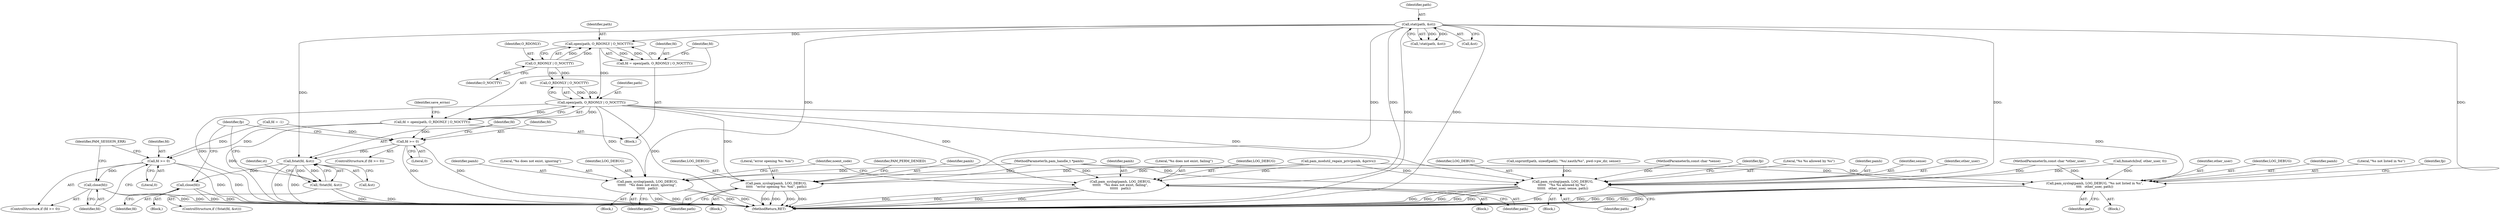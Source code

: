 digraph "0_altlinux_843807a3a90f52e7538be756616510730a24739a@API" {
"1000200" [label="(Call,open(path, O_RDONLY | O_NOCTTY))"];
"1000184" [label="(Call,stat(path, &st))"];
"1000202" [label="(Call,O_RDONLY | O_NOCTTY)"];
"1000198" [label="(Call,fd = open(path, O_RDONLY | O_NOCTTY))"];
"1000207" [label="(Call,open(path, O_RDONLY | O_NOCTTY))"];
"1000205" [label="(Call,fd = open(path, O_RDONLY | O_NOCTTY))"];
"1000222" [label="(Call,fd >= 0)"];
"1000225" [label="(Call,close(fd))"];
"1000230" [label="(Call,fd >= 0)"];
"1000236" [label="(Call,fstat(fd, &st))"];
"1000235" [label="(Call,!fstat(fd, &st))"];
"1000250" [label="(Call,close(fd))"];
"1000309" [label="(Call,pam_syslog(pamh, LOG_DEBUG,\n\t\t\t\t\t\t   \"%s %s allowed by %s\",\n\t\t\t\t\t\t   other_user, sense, path))"];
"1000323" [label="(Call,pam_syslog(pamh, LOG_DEBUG, \"%s not listed in %s\",\n\t\t\t\t   other_user, path))"];
"1000350" [label="(Call,pam_syslog(pamh, LOG_DEBUG,\n\t\t\t\t\t\t   \"%s does not exist, ignoring\",\n\t\t\t\t\t\t   path))"];
"1000360" [label="(Call,pam_syslog(pamh, LOG_DEBUG,\n\t\t\t\t\t\t   \"%s does not exist, failing\",\n\t\t\t\t\t\t   path))"];
"1000371" [label="(Call,pam_syslog(pamh, LOG_DEBUG,\n\t\t\t\t\t   \"error opening %s: %m\", path))"];
"1000234" [label="(ControlStructure,if (!fstat(fd, &st)))"];
"1000250" [label="(Call,close(fd))"];
"1000352" [label="(Identifier,LOG_DEBUG)"];
"1000203" [label="(Identifier,O_RDONLY)"];
"1000185" [label="(Identifier,path)"];
"1000313" [label="(Identifier,other_user)"];
"1000300" [label="(Call,fnmatch(buf, other_user, 0))"];
"1000361" [label="(Identifier,pamh)"];
"1000363" [label="(Literal,\"%s does not exist, failing\")"];
"1000230" [label="(Call,fd >= 0)"];
"1000208" [label="(Identifier,path)"];
"1000231" [label="(Identifier,fd)"];
"1000240" [label="(Block,)"];
"1000322" [label="(Block,)"];
"1000221" [label="(ControlStructure,if (fd >= 0))"];
"1000327" [label="(Identifier,other_user)"];
"1000349" [label="(Block,)"];
"1000325" [label="(Identifier,LOG_DEBUG)"];
"1000229" [label="(ControlStructure,if (fd >= 0))"];
"1000324" [label="(Identifier,pamh)"];
"1000326" [label="(Literal,\"%s not listed in %s\")"];
"1000377" [label="(Identifier,PAM_PERM_DENIED)"];
"1000312" [label="(Literal,\"%s %s allowed by %s\")"];
"1000236" [label="(Call,fstat(fd, &st))"];
"1000222" [label="(Call,fd >= 0)"];
"1000253" [label="(Identifier,fp)"];
"1000310" [label="(Identifier,pamh)"];
"1000251" [label="(Identifier,fd)"];
"1000314" [label="(Identifier,sense)"];
"1000366" [label="(Identifier,noent_code)"];
"1000372" [label="(Identifier,pamh)"];
"1000199" [label="(Identifier,fd)"];
"1000200" [label="(Call,open(path, O_RDONLY | O_NOCTTY))"];
"1000216" [label="(Call,pam_modutil_regain_priv(pamh, &privs))"];
"1000207" [label="(Call,open(path, O_RDONLY | O_NOCTTY))"];
"1000232" [label="(Literal,0)"];
"1000360" [label="(Call,pam_syslog(pamh, LOG_DEBUG,\n\t\t\t\t\t\t   \"%s does not exist, failing\",\n\t\t\t\t\t\t   path))"];
"1000362" [label="(Identifier,LOG_DEBUG)"];
"1000202" [label="(Call,O_RDONLY | O_NOCTTY)"];
"1000315" [label="(Identifier,path)"];
"1000328" [label="(Identifier,path)"];
"1000309" [label="(Call,pam_syslog(pamh, LOG_DEBUG,\n\t\t\t\t\t\t   \"%s %s allowed by %s\",\n\t\t\t\t\t\t   other_user, sense, path))"];
"1000364" [label="(Identifier,path)"];
"1000228" [label="(Identifier,PAM_SESSION_ERR)"];
"1000370" [label="(Block,)"];
"1000235" [label="(Call,!fstat(fd, &st))"];
"1000205" [label="(Call,fd = open(path, O_RDONLY | O_NOCTTY))"];
"1000109" [label="(MethodParameterIn,const char *other_user)"];
"1000371" [label="(Call,pam_syslog(pamh, LOG_DEBUG,\n\t\t\t\t\t   \"error opening %s: %m\", path))"];
"1000359" [label="(Block,)"];
"1000350" [label="(Call,pam_syslog(pamh, LOG_DEBUG,\n\t\t\t\t\t\t   \"%s does not exist, ignoring\",\n\t\t\t\t\t\t   path))"];
"1000226" [label="(Identifier,fd)"];
"1000237" [label="(Identifier,fd)"];
"1000225" [label="(Call,close(fd))"];
"1000311" [label="(Identifier,LOG_DEBUG)"];
"1000245" [label="(Identifier,st)"];
"1000188" [label="(Block,)"];
"1000308" [label="(Block,)"];
"1000224" [label="(Literal,0)"];
"1000373" [label="(Identifier,LOG_DEBUG)"];
"1000147" [label="(Call,snprintf(path, sizeof(path), \"%s/.xauth/%s\", pwd->pw_dir, sense))"];
"1000213" [label="(Identifier,save_errno)"];
"1000107" [label="(MethodParameterIn,const char *sense)"];
"1000317" [label="(Identifier,fp)"];
"1000209" [label="(Call,O_RDONLY | O_NOCTTY)"];
"1000223" [label="(Identifier,fd)"];
"1000323" [label="(Call,pam_syslog(pamh, LOG_DEBUG, \"%s not listed in %s\",\n\t\t\t\t   other_user, path))"];
"1000120" [label="(Call,fd = -1)"];
"1000375" [label="(Identifier,path)"];
"1000238" [label="(Call,&st)"];
"1000354" [label="(Identifier,path)"];
"1000374" [label="(Literal,\"error opening %s: %m\")"];
"1000201" [label="(Identifier,path)"];
"1000378" [label="(MethodReturn,RET)"];
"1000351" [label="(Identifier,pamh)"];
"1000353" [label="(Literal,\"%s does not exist, ignoring\")"];
"1000204" [label="(Identifier,O_NOCTTY)"];
"1000106" [label="(MethodParameterIn,pam_handle_t *pamh)"];
"1000184" [label="(Call,stat(path, &st))"];
"1000198" [label="(Call,fd = open(path, O_RDONLY | O_NOCTTY))"];
"1000183" [label="(Call,!stat(path, &st))"];
"1000330" [label="(Identifier,fp)"];
"1000186" [label="(Call,&st)"];
"1000206" [label="(Identifier,fd)"];
"1000200" -> "1000198"  [label="AST: "];
"1000200" -> "1000202"  [label="CFG: "];
"1000201" -> "1000200"  [label="AST: "];
"1000202" -> "1000200"  [label="AST: "];
"1000198" -> "1000200"  [label="CFG: "];
"1000200" -> "1000198"  [label="DDG: "];
"1000200" -> "1000198"  [label="DDG: "];
"1000184" -> "1000200"  [label="DDG: "];
"1000202" -> "1000200"  [label="DDG: "];
"1000202" -> "1000200"  [label="DDG: "];
"1000200" -> "1000207"  [label="DDG: "];
"1000184" -> "1000183"  [label="AST: "];
"1000184" -> "1000186"  [label="CFG: "];
"1000185" -> "1000184"  [label="AST: "];
"1000186" -> "1000184"  [label="AST: "];
"1000183" -> "1000184"  [label="CFG: "];
"1000184" -> "1000378"  [label="DDG: "];
"1000184" -> "1000378"  [label="DDG: "];
"1000184" -> "1000183"  [label="DDG: "];
"1000184" -> "1000183"  [label="DDG: "];
"1000184" -> "1000236"  [label="DDG: "];
"1000184" -> "1000309"  [label="DDG: "];
"1000184" -> "1000323"  [label="DDG: "];
"1000184" -> "1000350"  [label="DDG: "];
"1000184" -> "1000360"  [label="DDG: "];
"1000184" -> "1000371"  [label="DDG: "];
"1000202" -> "1000204"  [label="CFG: "];
"1000203" -> "1000202"  [label="AST: "];
"1000204" -> "1000202"  [label="AST: "];
"1000202" -> "1000209"  [label="DDG: "];
"1000202" -> "1000209"  [label="DDG: "];
"1000198" -> "1000188"  [label="AST: "];
"1000199" -> "1000198"  [label="AST: "];
"1000206" -> "1000198"  [label="CFG: "];
"1000207" -> "1000205"  [label="AST: "];
"1000207" -> "1000209"  [label="CFG: "];
"1000208" -> "1000207"  [label="AST: "];
"1000209" -> "1000207"  [label="AST: "];
"1000205" -> "1000207"  [label="CFG: "];
"1000207" -> "1000378"  [label="DDG: "];
"1000207" -> "1000378"  [label="DDG: "];
"1000207" -> "1000205"  [label="DDG: "];
"1000207" -> "1000205"  [label="DDG: "];
"1000209" -> "1000207"  [label="DDG: "];
"1000209" -> "1000207"  [label="DDG: "];
"1000207" -> "1000309"  [label="DDG: "];
"1000207" -> "1000323"  [label="DDG: "];
"1000207" -> "1000350"  [label="DDG: "];
"1000207" -> "1000360"  [label="DDG: "];
"1000207" -> "1000371"  [label="DDG: "];
"1000205" -> "1000188"  [label="AST: "];
"1000206" -> "1000205"  [label="AST: "];
"1000213" -> "1000205"  [label="CFG: "];
"1000205" -> "1000378"  [label="DDG: "];
"1000205" -> "1000222"  [label="DDG: "];
"1000205" -> "1000230"  [label="DDG: "];
"1000222" -> "1000221"  [label="AST: "];
"1000222" -> "1000224"  [label="CFG: "];
"1000223" -> "1000222"  [label="AST: "];
"1000224" -> "1000222"  [label="AST: "];
"1000226" -> "1000222"  [label="CFG: "];
"1000228" -> "1000222"  [label="CFG: "];
"1000222" -> "1000378"  [label="DDG: "];
"1000222" -> "1000378"  [label="DDG: "];
"1000120" -> "1000222"  [label="DDG: "];
"1000222" -> "1000225"  [label="DDG: "];
"1000225" -> "1000221"  [label="AST: "];
"1000225" -> "1000226"  [label="CFG: "];
"1000226" -> "1000225"  [label="AST: "];
"1000228" -> "1000225"  [label="CFG: "];
"1000225" -> "1000378"  [label="DDG: "];
"1000225" -> "1000378"  [label="DDG: "];
"1000230" -> "1000229"  [label="AST: "];
"1000230" -> "1000232"  [label="CFG: "];
"1000231" -> "1000230"  [label="AST: "];
"1000232" -> "1000230"  [label="AST: "];
"1000237" -> "1000230"  [label="CFG: "];
"1000253" -> "1000230"  [label="CFG: "];
"1000230" -> "1000378"  [label="DDG: "];
"1000230" -> "1000378"  [label="DDG: "];
"1000120" -> "1000230"  [label="DDG: "];
"1000230" -> "1000236"  [label="DDG: "];
"1000236" -> "1000235"  [label="AST: "];
"1000236" -> "1000238"  [label="CFG: "];
"1000237" -> "1000236"  [label="AST: "];
"1000238" -> "1000236"  [label="AST: "];
"1000235" -> "1000236"  [label="CFG: "];
"1000236" -> "1000378"  [label="DDG: "];
"1000236" -> "1000378"  [label="DDG: "];
"1000236" -> "1000235"  [label="DDG: "];
"1000236" -> "1000235"  [label="DDG: "];
"1000236" -> "1000250"  [label="DDG: "];
"1000235" -> "1000234"  [label="AST: "];
"1000245" -> "1000235"  [label="CFG: "];
"1000253" -> "1000235"  [label="CFG: "];
"1000235" -> "1000378"  [label="DDG: "];
"1000235" -> "1000378"  [label="DDG: "];
"1000250" -> "1000240"  [label="AST: "];
"1000250" -> "1000251"  [label="CFG: "];
"1000251" -> "1000250"  [label="AST: "];
"1000253" -> "1000250"  [label="CFG: "];
"1000250" -> "1000378"  [label="DDG: "];
"1000250" -> "1000378"  [label="DDG: "];
"1000309" -> "1000308"  [label="AST: "];
"1000309" -> "1000315"  [label="CFG: "];
"1000310" -> "1000309"  [label="AST: "];
"1000311" -> "1000309"  [label="AST: "];
"1000312" -> "1000309"  [label="AST: "];
"1000313" -> "1000309"  [label="AST: "];
"1000314" -> "1000309"  [label="AST: "];
"1000315" -> "1000309"  [label="AST: "];
"1000317" -> "1000309"  [label="CFG: "];
"1000309" -> "1000378"  [label="DDG: "];
"1000309" -> "1000378"  [label="DDG: "];
"1000309" -> "1000378"  [label="DDG: "];
"1000309" -> "1000378"  [label="DDG: "];
"1000309" -> "1000378"  [label="DDG: "];
"1000309" -> "1000378"  [label="DDG: "];
"1000216" -> "1000309"  [label="DDG: "];
"1000106" -> "1000309"  [label="DDG: "];
"1000300" -> "1000309"  [label="DDG: "];
"1000109" -> "1000309"  [label="DDG: "];
"1000147" -> "1000309"  [label="DDG: "];
"1000107" -> "1000309"  [label="DDG: "];
"1000323" -> "1000322"  [label="AST: "];
"1000323" -> "1000328"  [label="CFG: "];
"1000324" -> "1000323"  [label="AST: "];
"1000325" -> "1000323"  [label="AST: "];
"1000326" -> "1000323"  [label="AST: "];
"1000327" -> "1000323"  [label="AST: "];
"1000328" -> "1000323"  [label="AST: "];
"1000330" -> "1000323"  [label="CFG: "];
"1000323" -> "1000378"  [label="DDG: "];
"1000323" -> "1000378"  [label="DDG: "];
"1000323" -> "1000378"  [label="DDG: "];
"1000323" -> "1000378"  [label="DDG: "];
"1000323" -> "1000378"  [label="DDG: "];
"1000216" -> "1000323"  [label="DDG: "];
"1000106" -> "1000323"  [label="DDG: "];
"1000300" -> "1000323"  [label="DDG: "];
"1000109" -> "1000323"  [label="DDG: "];
"1000350" -> "1000349"  [label="AST: "];
"1000350" -> "1000354"  [label="CFG: "];
"1000351" -> "1000350"  [label="AST: "];
"1000352" -> "1000350"  [label="AST: "];
"1000353" -> "1000350"  [label="AST: "];
"1000354" -> "1000350"  [label="AST: "];
"1000366" -> "1000350"  [label="CFG: "];
"1000350" -> "1000378"  [label="DDG: "];
"1000350" -> "1000378"  [label="DDG: "];
"1000350" -> "1000378"  [label="DDG: "];
"1000350" -> "1000378"  [label="DDG: "];
"1000216" -> "1000350"  [label="DDG: "];
"1000106" -> "1000350"  [label="DDG: "];
"1000360" -> "1000359"  [label="AST: "];
"1000360" -> "1000364"  [label="CFG: "];
"1000361" -> "1000360"  [label="AST: "];
"1000362" -> "1000360"  [label="AST: "];
"1000363" -> "1000360"  [label="AST: "];
"1000364" -> "1000360"  [label="AST: "];
"1000366" -> "1000360"  [label="CFG: "];
"1000360" -> "1000378"  [label="DDG: "];
"1000360" -> "1000378"  [label="DDG: "];
"1000360" -> "1000378"  [label="DDG: "];
"1000360" -> "1000378"  [label="DDG: "];
"1000216" -> "1000360"  [label="DDG: "];
"1000106" -> "1000360"  [label="DDG: "];
"1000371" -> "1000370"  [label="AST: "];
"1000371" -> "1000375"  [label="CFG: "];
"1000372" -> "1000371"  [label="AST: "];
"1000373" -> "1000371"  [label="AST: "];
"1000374" -> "1000371"  [label="AST: "];
"1000375" -> "1000371"  [label="AST: "];
"1000377" -> "1000371"  [label="CFG: "];
"1000371" -> "1000378"  [label="DDG: "];
"1000371" -> "1000378"  [label="DDG: "];
"1000371" -> "1000378"  [label="DDG: "];
"1000371" -> "1000378"  [label="DDG: "];
"1000216" -> "1000371"  [label="DDG: "];
"1000106" -> "1000371"  [label="DDG: "];
}
